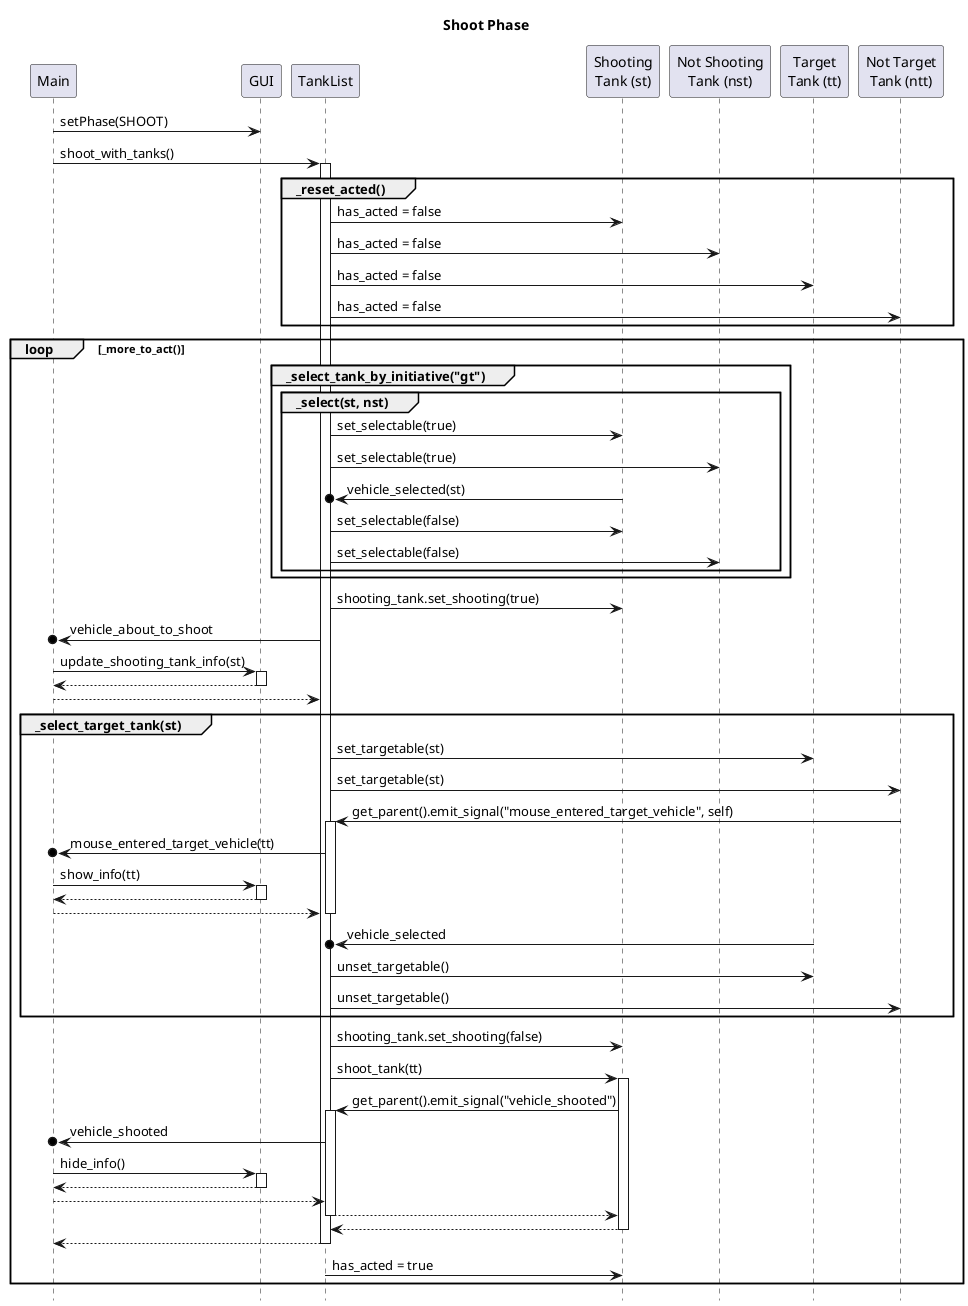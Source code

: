 @startuml
title Shoot Phase
hide footbox

participant Main as M
participant GUI as G
participant TankList as TL
participant "Shooting\nTank (st)" as ST
participant "Not Shooting\nTank (nst)" as NST
participant "Target\nTank (tt)" as TT
participant "Not Target\nTank (ntt)" as NTT

M -> G: setPhase(SHOOT)
M -> TL: shoot_with_tanks()
activate TL
group _reset_acted()
TL -> ST: has_acted = false
TL -> NST: has_acted = false
TL -> TT: has_acted = false
TL -> NTT: has_acted = false
end
loop _more_to_act()

group _select_tank_by_initiative("gt")
group _select(st, nst)
TL -> ST: set_selectable(true)
TL -> NST: set_selectable(true)
ST ->o TL: vehicle_selected(st)
TL -> ST: set_selectable(false)
TL -> NST: set_selectable(false)
end
end

TL -> ST: shooting_tank.set_shooting(true)
M o<- TL : vehicle_about_to_shoot
M -> G : update_shooting_tank_info(st)
activate G
M <--G
deactivate G
M --> TL

group _select_target_tank(st)
TL -> TT: set_targetable(st)
TL -> NTT: set_targetable(st)

NTT -> TL: get_parent().emit_signal("mouse_entered_target_vehicle", self)
activate TL
TL ->o M: mouse_entered_target_vehicle(tt)
M -> G: show_info(tt)
activate G
M <--G
deactivate G
M --> TL
deactivate TL

TT ->o TL: vehicle_selected
TL -> TT: unset_targetable()
TL -> NTT: unset_targetable()
end

TL -> ST: shooting_tank.set_shooting(false)
TL -> ST: shoot_tank(tt)
activate ST
ST -> TL: get_parent().emit_signal("vehicle_shooted")
activate TL
TL ->o M: vehicle_shooted
M -> G: hide_info()
activate G
M <--G
deactivate G
M --> TL
TL --> ST
deactivate TL
TL <-- ST
deactivate ST
M <-- TL
deactivate TL
TL -> ST: has_acted = true
end
@enduml
